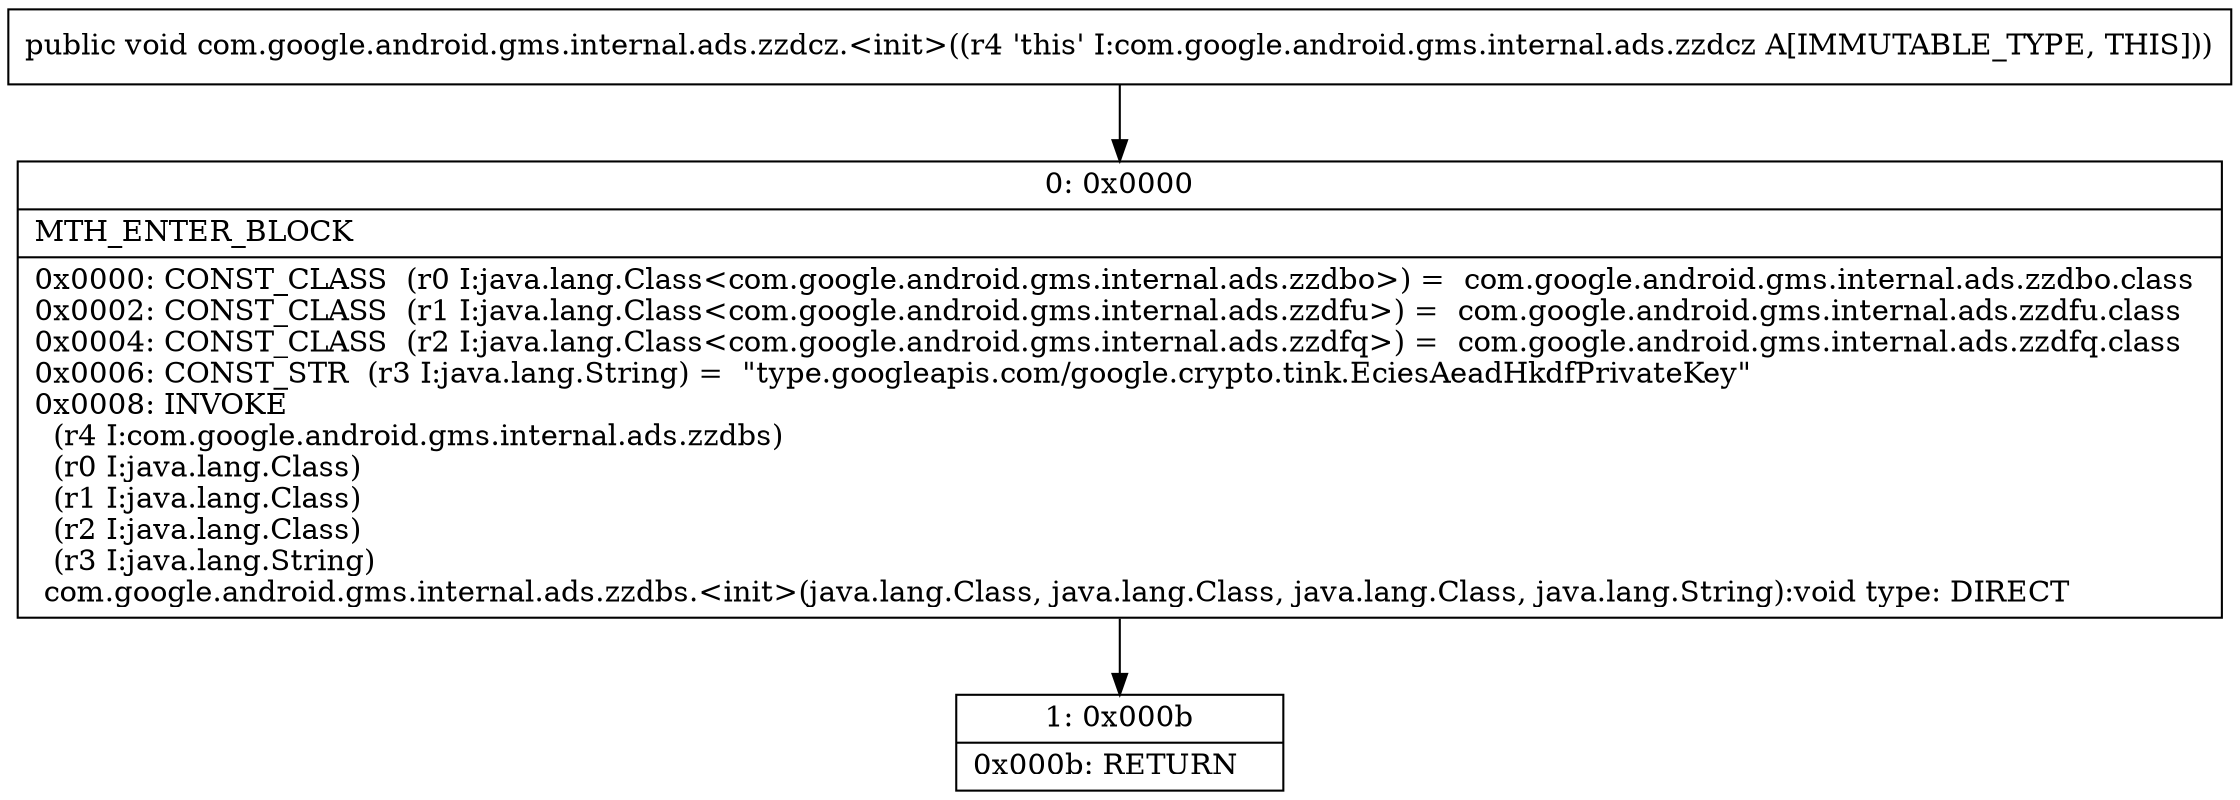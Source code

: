 digraph "CFG forcom.google.android.gms.internal.ads.zzdcz.\<init\>()V" {
Node_0 [shape=record,label="{0\:\ 0x0000|MTH_ENTER_BLOCK\l|0x0000: CONST_CLASS  (r0 I:java.lang.Class\<com.google.android.gms.internal.ads.zzdbo\>) =  com.google.android.gms.internal.ads.zzdbo.class \l0x0002: CONST_CLASS  (r1 I:java.lang.Class\<com.google.android.gms.internal.ads.zzdfu\>) =  com.google.android.gms.internal.ads.zzdfu.class \l0x0004: CONST_CLASS  (r2 I:java.lang.Class\<com.google.android.gms.internal.ads.zzdfq\>) =  com.google.android.gms.internal.ads.zzdfq.class \l0x0006: CONST_STR  (r3 I:java.lang.String) =  \"type.googleapis.com\/google.crypto.tink.EciesAeadHkdfPrivateKey\" \l0x0008: INVOKE  \l  (r4 I:com.google.android.gms.internal.ads.zzdbs)\l  (r0 I:java.lang.Class)\l  (r1 I:java.lang.Class)\l  (r2 I:java.lang.Class)\l  (r3 I:java.lang.String)\l com.google.android.gms.internal.ads.zzdbs.\<init\>(java.lang.Class, java.lang.Class, java.lang.Class, java.lang.String):void type: DIRECT \l}"];
Node_1 [shape=record,label="{1\:\ 0x000b|0x000b: RETURN   \l}"];
MethodNode[shape=record,label="{public void com.google.android.gms.internal.ads.zzdcz.\<init\>((r4 'this' I:com.google.android.gms.internal.ads.zzdcz A[IMMUTABLE_TYPE, THIS])) }"];
MethodNode -> Node_0;
Node_0 -> Node_1;
}

